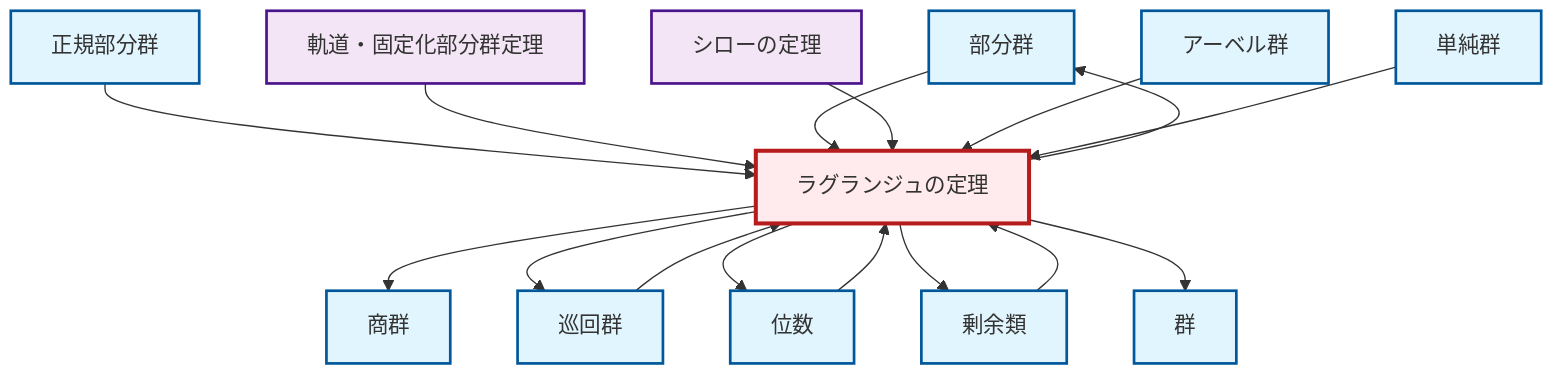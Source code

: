 graph TD
    classDef definition fill:#e1f5fe,stroke:#01579b,stroke-width:2px
    classDef theorem fill:#f3e5f5,stroke:#4a148c,stroke-width:2px
    classDef axiom fill:#fff3e0,stroke:#e65100,stroke-width:2px
    classDef example fill:#e8f5e9,stroke:#1b5e20,stroke-width:2px
    classDef current fill:#ffebee,stroke:#b71c1c,stroke-width:3px
    def-subgroup["部分群"]:::definition
    def-simple-group["単純群"]:::definition
    def-coset["剰余類"]:::definition
    def-normal-subgroup["正規部分群"]:::definition
    thm-lagrange["ラグランジュの定理"]:::theorem
    def-group["群"]:::definition
    def-quotient-group["商群"]:::definition
    thm-sylow["シローの定理"]:::theorem
    def-abelian-group["アーベル群"]:::definition
    def-cyclic-group["巡回群"]:::definition
    def-order["位数"]:::definition
    thm-orbit-stabilizer["軌道・固定化部分群定理"]:::theorem
    def-coset --> thm-lagrange
    thm-lagrange --> def-quotient-group
    thm-lagrange --> def-cyclic-group
    thm-lagrange --> def-order
    thm-lagrange --> def-coset
    def-normal-subgroup --> thm-lagrange
    thm-orbit-stabilizer --> thm-lagrange
    thm-lagrange --> def-group
    def-subgroup --> thm-lagrange
    thm-sylow --> thm-lagrange
    thm-lagrange --> def-subgroup
    def-abelian-group --> thm-lagrange
    def-cyclic-group --> thm-lagrange
    def-simple-group --> thm-lagrange
    def-order --> thm-lagrange
    class thm-lagrange current